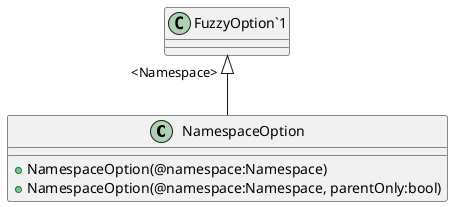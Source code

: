 @startuml
class NamespaceOption {
    + NamespaceOption(@namespace:Namespace)
    + NamespaceOption(@namespace:Namespace, parentOnly:bool)
}
"FuzzyOption`1" "<Namespace>" <|-- NamespaceOption
@enduml
